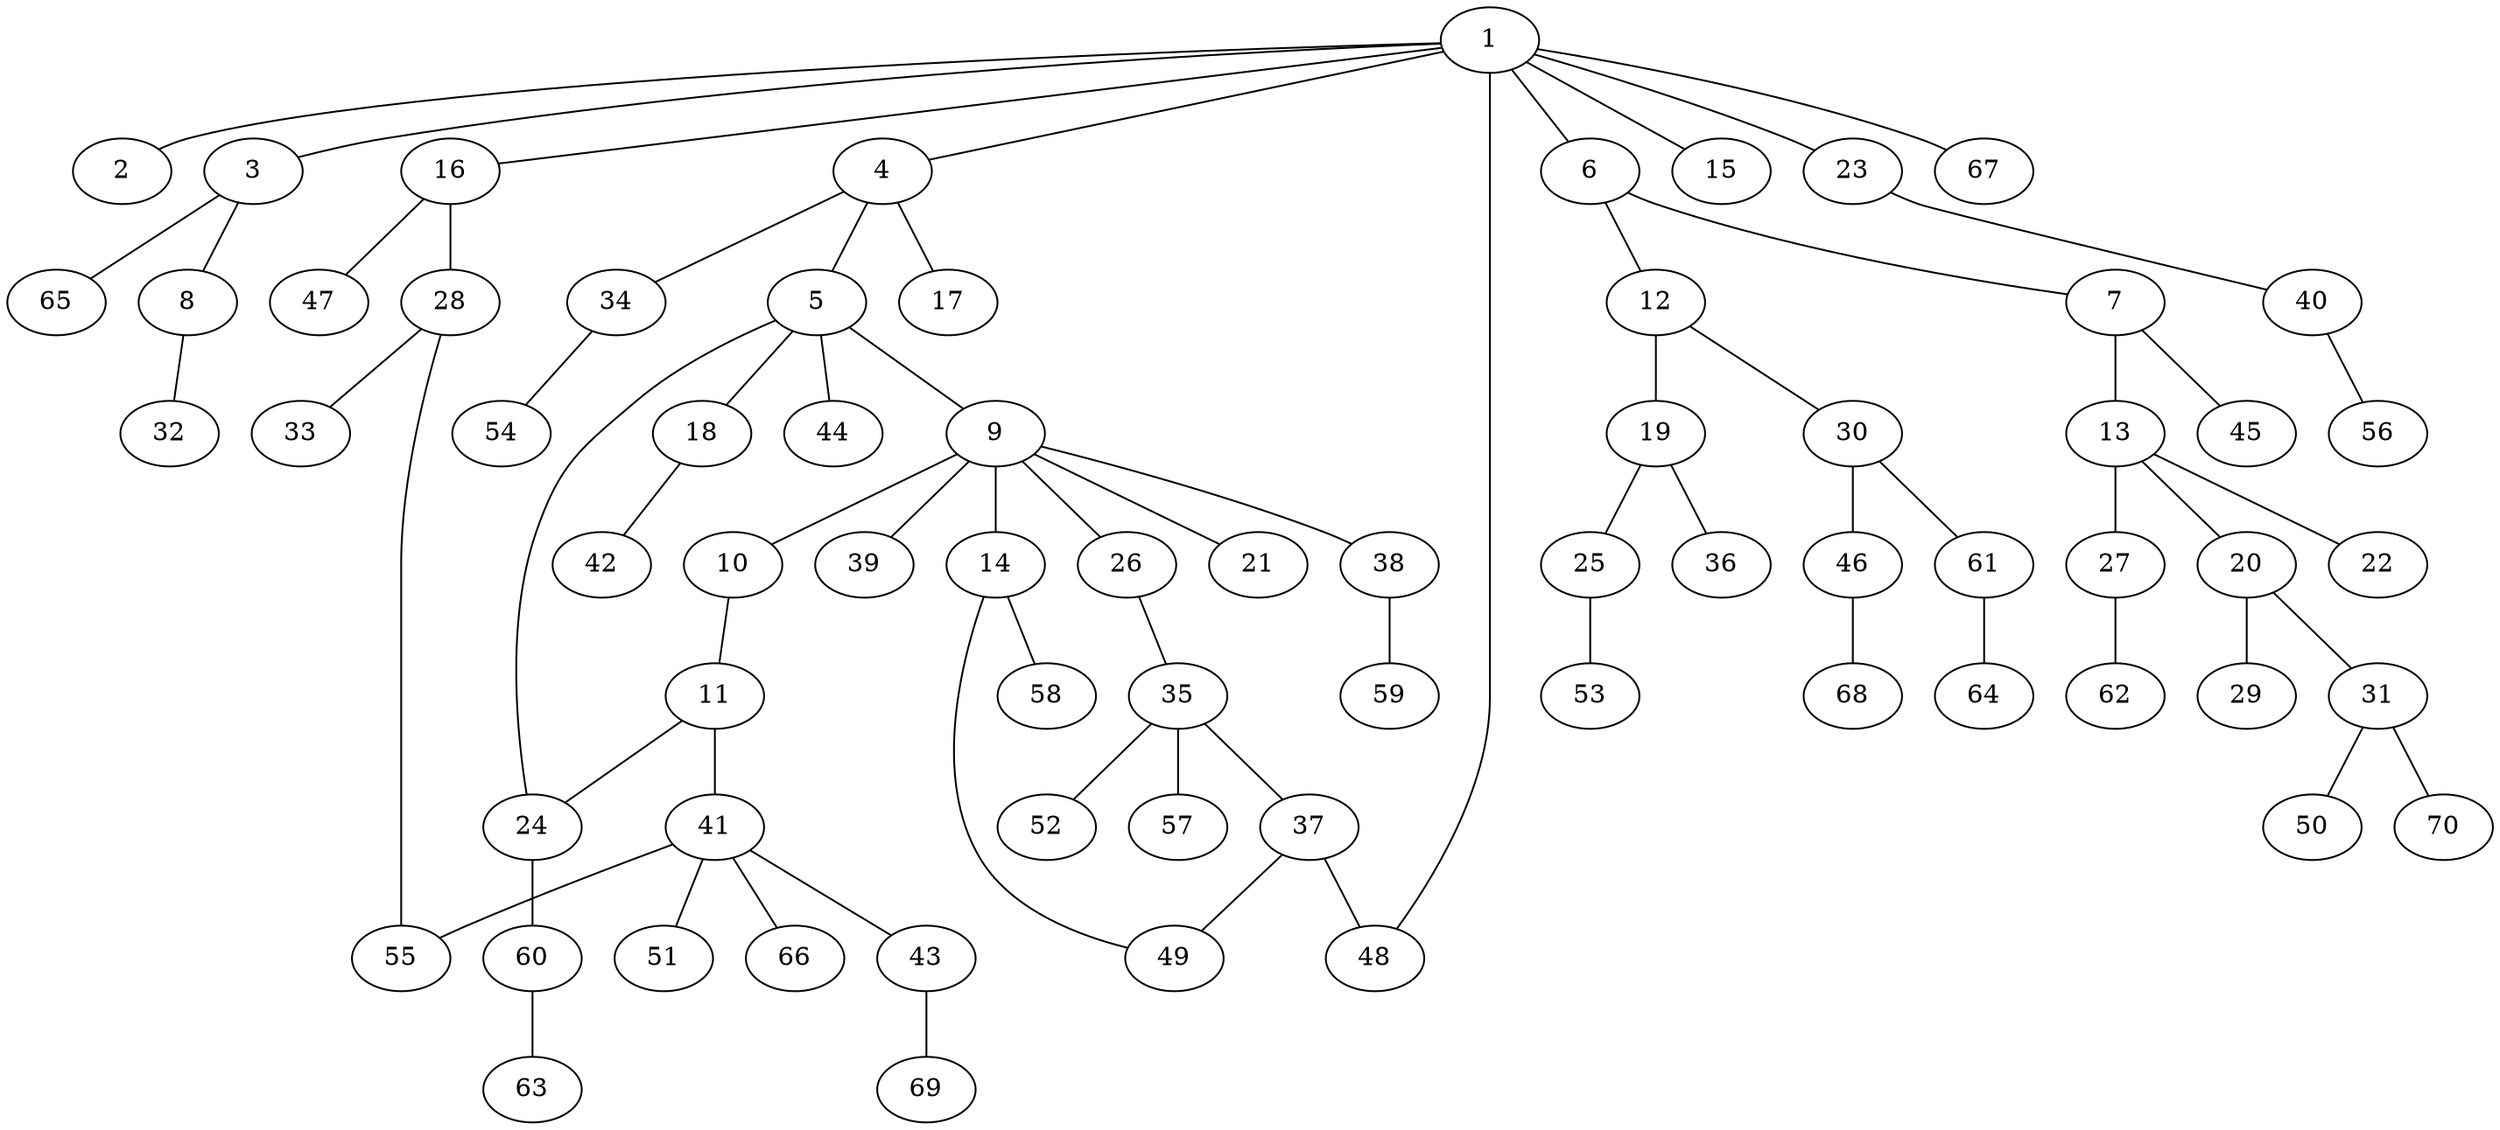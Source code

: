 graph graphname {1--2
1--3
1--4
1--6
1--15
1--16
1--23
1--48
1--67
3--8
3--65
4--5
4--17
4--34
5--9
5--18
5--24
5--44
6--7
6--12
7--13
7--45
8--32
9--10
9--14
9--21
9--26
9--38
9--39
10--11
11--24
11--41
12--19
12--30
13--20
13--22
13--27
14--49
14--58
16--28
16--47
18--42
19--25
19--36
20--29
20--31
23--40
24--60
25--53
26--35
27--62
28--33
28--55
30--46
30--61
31--50
31--70
34--54
35--37
35--52
35--57
37--48
37--49
38--59
40--56
41--43
41--51
41--55
41--66
43--69
46--68
60--63
61--64
}